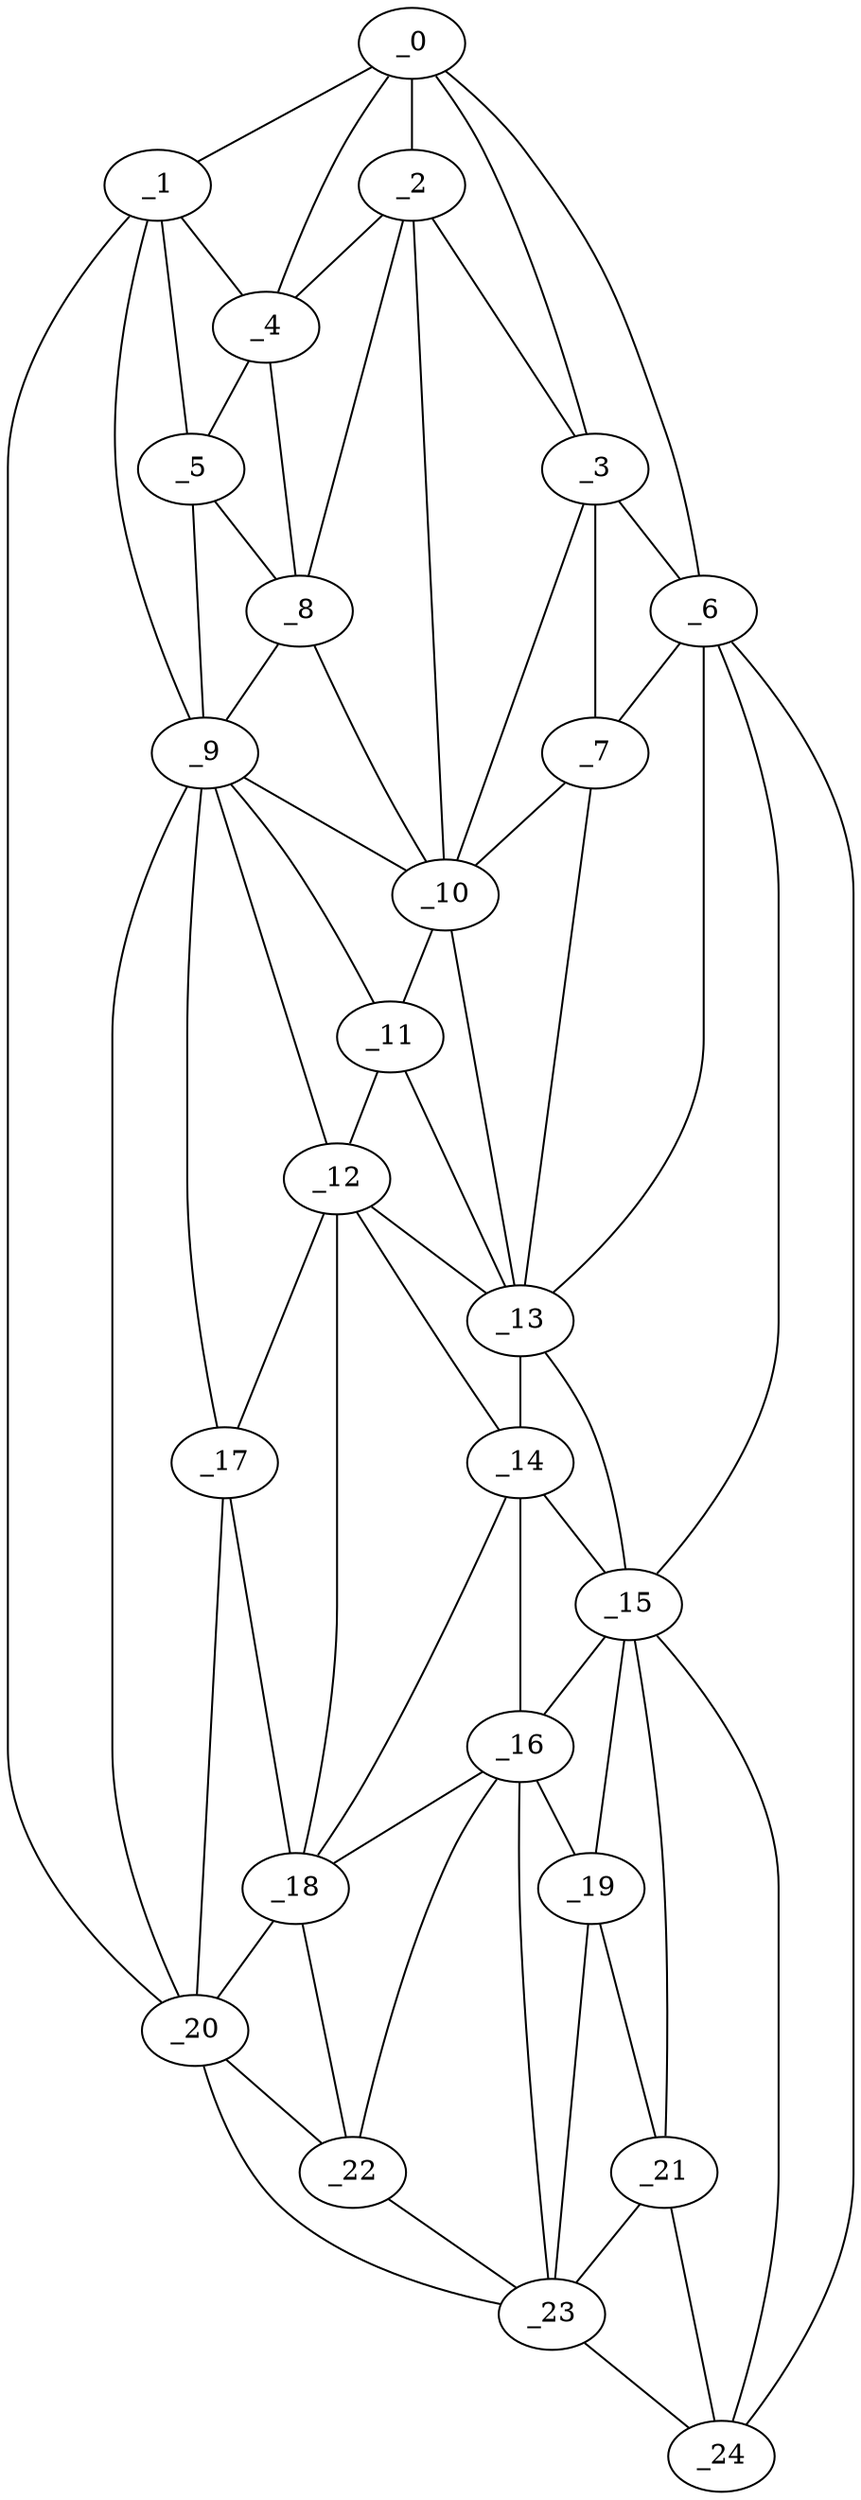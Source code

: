 graph "obj96__190.gxl" {
	_0	 [x=5,
		y=58];
	_1	 [x=5,
		y=84];
	_0 -- _1	 [valence=1];
	_2	 [x=16,
		y=53];
	_0 -- _2	 [valence=2];
	_3	 [x=18,
		y=42];
	_0 -- _3	 [valence=2];
	_4	 [x=19,
		y=65];
	_0 -- _4	 [valence=2];
	_6	 [x=20,
		y=34];
	_0 -- _6	 [valence=1];
	_1 -- _4	 [valence=2];
	_5	 [x=19,
		y=79];
	_1 -- _5	 [valence=2];
	_9	 [x=36,
		y=85];
	_1 -- _9	 [valence=2];
	_20	 [x=115,
		y=93];
	_1 -- _20	 [valence=1];
	_2 -- _3	 [valence=2];
	_2 -- _4	 [valence=2];
	_8	 [x=28,
		y=66];
	_2 -- _8	 [valence=1];
	_10	 [x=37,
		y=64];
	_2 -- _10	 [valence=2];
	_3 -- _6	 [valence=1];
	_7	 [x=25,
		y=36];
	_3 -- _7	 [valence=2];
	_3 -- _10	 [valence=2];
	_4 -- _5	 [valence=1];
	_4 -- _8	 [valence=2];
	_5 -- _8	 [valence=2];
	_5 -- _9	 [valence=1];
	_6 -- _7	 [valence=1];
	_13	 [x=77,
		y=43];
	_6 -- _13	 [valence=2];
	_15	 [x=96,
		y=41];
	_6 -- _15	 [valence=1];
	_24	 [x=126,
		y=42];
	_6 -- _24	 [valence=1];
	_7 -- _10	 [valence=1];
	_7 -- _13	 [valence=2];
	_8 -- _9	 [valence=2];
	_8 -- _10	 [valence=2];
	_9 -- _10	 [valence=2];
	_11	 [x=66,
		y=72];
	_9 -- _11	 [valence=1];
	_12	 [x=73,
		y=73];
	_9 -- _12	 [valence=2];
	_17	 [x=106,
		y=90];
	_9 -- _17	 [valence=2];
	_9 -- _20	 [valence=2];
	_10 -- _11	 [valence=2];
	_10 -- _13	 [valence=2];
	_11 -- _12	 [valence=2];
	_11 -- _13	 [valence=1];
	_12 -- _13	 [valence=2];
	_14	 [x=88,
		y=58];
	_12 -- _14	 [valence=2];
	_12 -- _17	 [valence=1];
	_18	 [x=107,
		y=70];
	_12 -- _18	 [valence=1];
	_13 -- _14	 [valence=2];
	_13 -- _15	 [valence=2];
	_14 -- _15	 [valence=2];
	_16	 [x=102,
		y=60];
	_14 -- _16	 [valence=2];
	_14 -- _18	 [valence=1];
	_15 -- _16	 [valence=2];
	_19	 [x=109,
		y=43];
	_15 -- _19	 [valence=2];
	_21	 [x=116,
		y=42];
	_15 -- _21	 [valence=1];
	_15 -- _24	 [valence=1];
	_16 -- _18	 [valence=2];
	_16 -- _19	 [valence=2];
	_22	 [x=117,
		y=67];
	_16 -- _22	 [valence=2];
	_23	 [x=125,
		y=57];
	_16 -- _23	 [valence=2];
	_17 -- _18	 [valence=2];
	_17 -- _20	 [valence=1];
	_18 -- _20	 [valence=2];
	_18 -- _22	 [valence=2];
	_19 -- _21	 [valence=2];
	_19 -- _23	 [valence=2];
	_20 -- _22	 [valence=2];
	_20 -- _23	 [valence=1];
	_21 -- _23	 [valence=1];
	_21 -- _24	 [valence=2];
	_22 -- _23	 [valence=2];
	_23 -- _24	 [valence=1];
}
